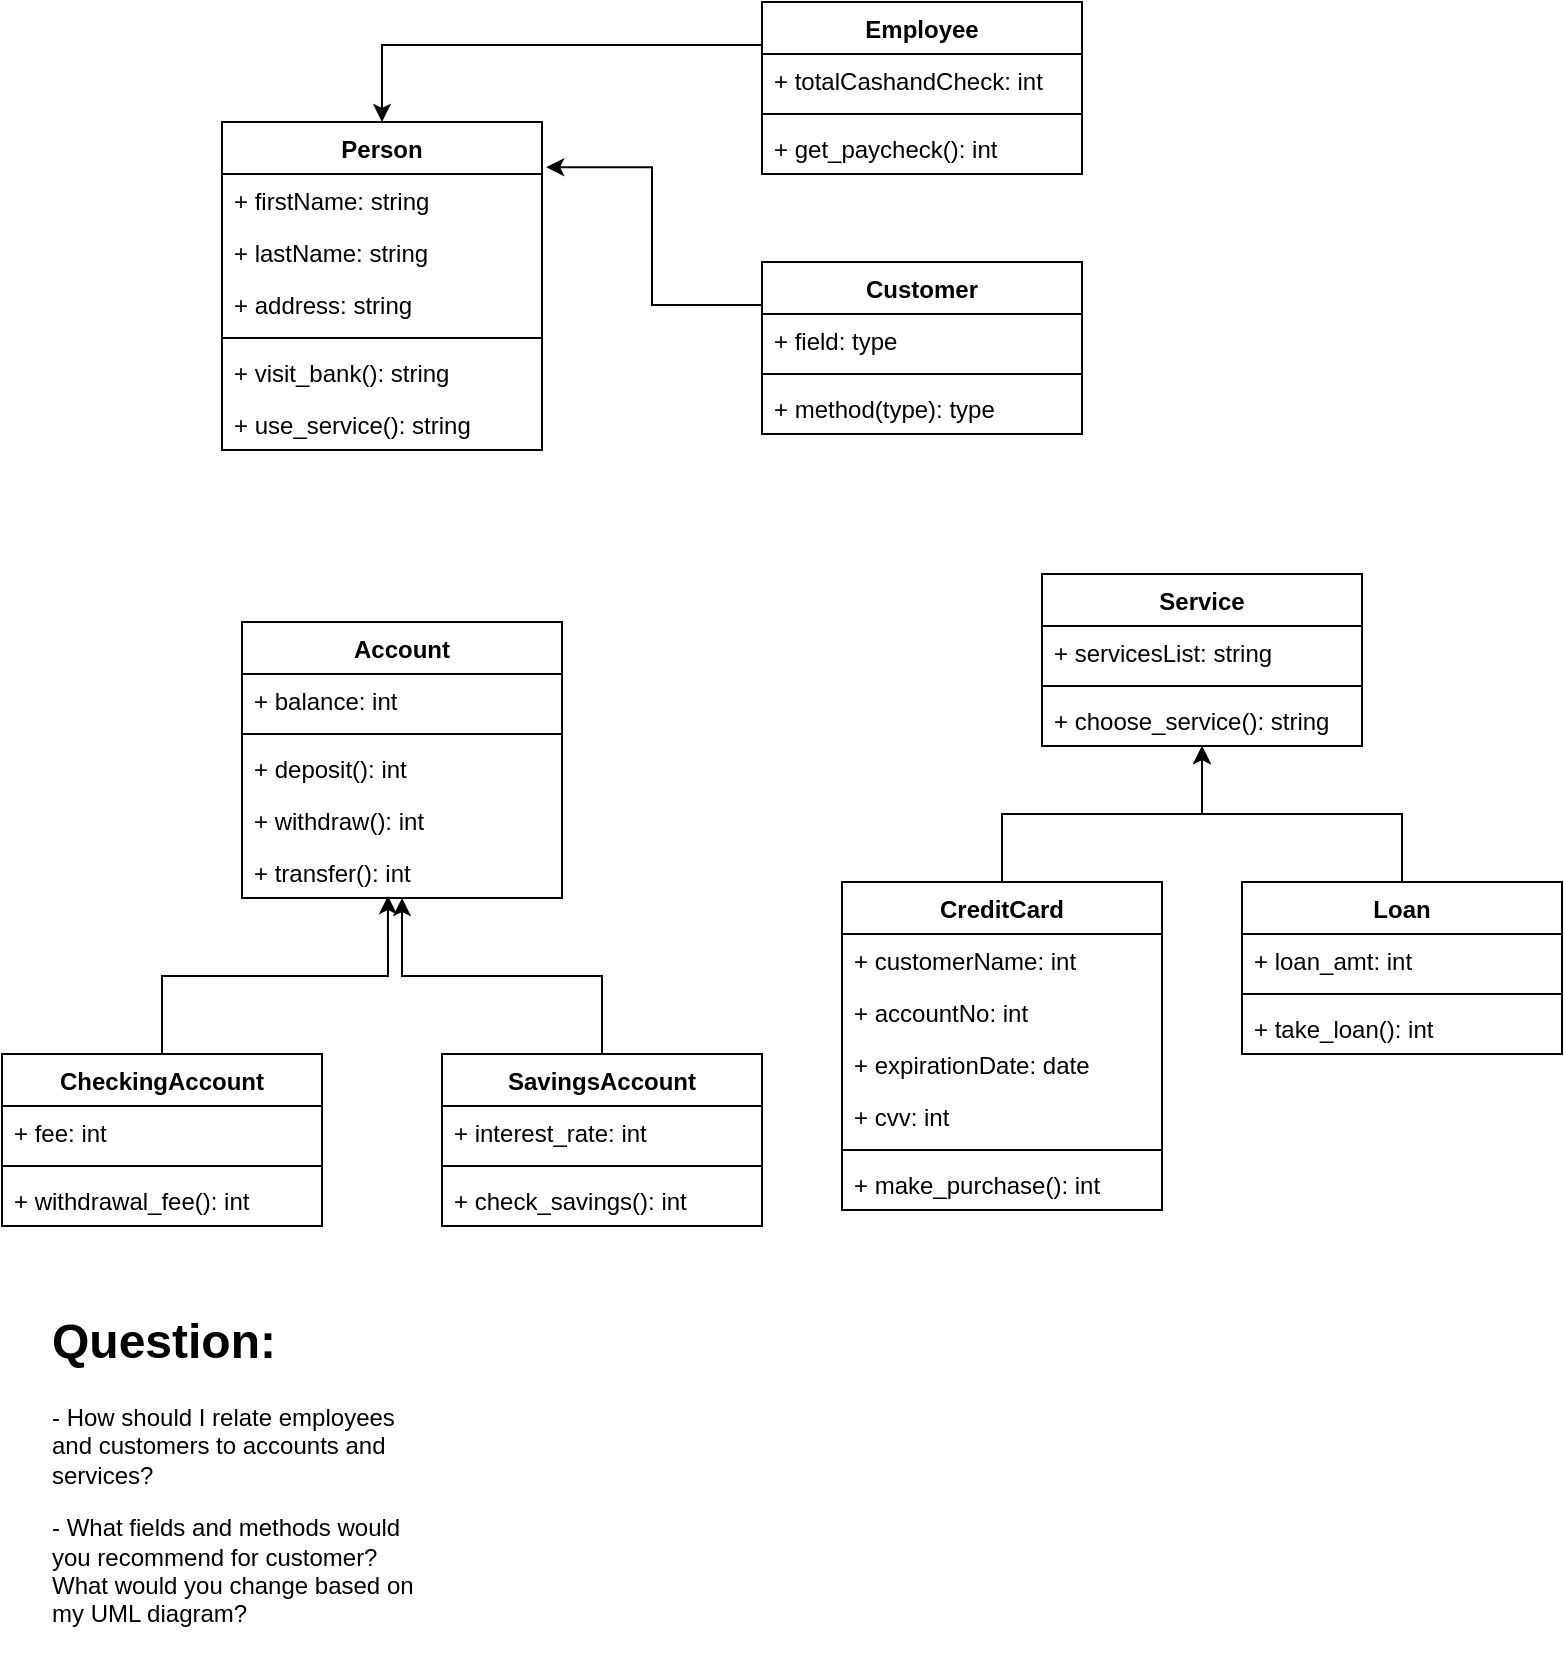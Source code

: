 <mxfile version="14.3.0" type="github">
  <diagram id="C5RBs43oDa-KdzZeNtuy" name="Page-1">
    <mxGraphModel dx="1538" dy="882" grid="1" gridSize="10" guides="1" tooltips="1" connect="1" arrows="1" fold="1" page="1" pageScale="1" pageWidth="827" pageHeight="1169" math="0" shadow="0">
      <root>
        <mxCell id="WIyWlLk6GJQsqaUBKTNV-0" />
        <mxCell id="WIyWlLk6GJQsqaUBKTNV-1" parent="WIyWlLk6GJQsqaUBKTNV-0" />
        <mxCell id="fjOe6njY4efjG8A42Cp5-0" value="Person" style="swimlane;fontStyle=1;align=center;verticalAlign=top;childLayout=stackLayout;horizontal=1;startSize=26;horizontalStack=0;resizeParent=1;resizeParentMax=0;resizeLast=0;collapsible=1;marginBottom=0;" vertex="1" parent="WIyWlLk6GJQsqaUBKTNV-1">
          <mxGeometry x="130" y="90" width="160" height="164" as="geometry" />
        </mxCell>
        <mxCell id="fjOe6njY4efjG8A42Cp5-12" value="+ firstName: string" style="text;strokeColor=none;fillColor=none;align=left;verticalAlign=top;spacingLeft=4;spacingRight=4;overflow=hidden;rotatable=0;points=[[0,0.5],[1,0.5]];portConstraint=eastwest;" vertex="1" parent="fjOe6njY4efjG8A42Cp5-0">
          <mxGeometry y="26" width="160" height="26" as="geometry" />
        </mxCell>
        <mxCell id="fjOe6njY4efjG8A42Cp5-13" value="+ lastName: string" style="text;strokeColor=none;fillColor=none;align=left;verticalAlign=top;spacingLeft=4;spacingRight=4;overflow=hidden;rotatable=0;points=[[0,0.5],[1,0.5]];portConstraint=eastwest;" vertex="1" parent="fjOe6njY4efjG8A42Cp5-0">
          <mxGeometry y="52" width="160" height="26" as="geometry" />
        </mxCell>
        <mxCell id="fjOe6njY4efjG8A42Cp5-1" value="+ address: string" style="text;strokeColor=none;fillColor=none;align=left;verticalAlign=top;spacingLeft=4;spacingRight=4;overflow=hidden;rotatable=0;points=[[0,0.5],[1,0.5]];portConstraint=eastwest;" vertex="1" parent="fjOe6njY4efjG8A42Cp5-0">
          <mxGeometry y="78" width="160" height="26" as="geometry" />
        </mxCell>
        <mxCell id="fjOe6njY4efjG8A42Cp5-2" value="" style="line;strokeWidth=1;fillColor=none;align=left;verticalAlign=middle;spacingTop=-1;spacingLeft=3;spacingRight=3;rotatable=0;labelPosition=right;points=[];portConstraint=eastwest;" vertex="1" parent="fjOe6njY4efjG8A42Cp5-0">
          <mxGeometry y="104" width="160" height="8" as="geometry" />
        </mxCell>
        <mxCell id="fjOe6njY4efjG8A42Cp5-71" value="+ visit_bank(): string" style="text;strokeColor=none;fillColor=none;align=left;verticalAlign=top;spacingLeft=4;spacingRight=4;overflow=hidden;rotatable=0;points=[[0,0.5],[1,0.5]];portConstraint=eastwest;" vertex="1" parent="fjOe6njY4efjG8A42Cp5-0">
          <mxGeometry y="112" width="160" height="26" as="geometry" />
        </mxCell>
        <mxCell id="fjOe6njY4efjG8A42Cp5-3" value="+ use_service(): string" style="text;strokeColor=none;fillColor=none;align=left;verticalAlign=top;spacingLeft=4;spacingRight=4;overflow=hidden;rotatable=0;points=[[0,0.5],[1,0.5]];portConstraint=eastwest;" vertex="1" parent="fjOe6njY4efjG8A42Cp5-0">
          <mxGeometry y="138" width="160" height="26" as="geometry" />
        </mxCell>
        <mxCell id="fjOe6njY4efjG8A42Cp5-63" style="edgeStyle=orthogonalEdgeStyle;rounded=0;orthogonalLoop=1;jettySize=auto;html=1;exitX=0;exitY=0.25;exitDx=0;exitDy=0;entryX=0.5;entryY=0;entryDx=0;entryDy=0;" edge="1" parent="WIyWlLk6GJQsqaUBKTNV-1" source="fjOe6njY4efjG8A42Cp5-4" target="fjOe6njY4efjG8A42Cp5-0">
          <mxGeometry relative="1" as="geometry" />
        </mxCell>
        <mxCell id="fjOe6njY4efjG8A42Cp5-4" value="Employee" style="swimlane;fontStyle=1;align=center;verticalAlign=top;childLayout=stackLayout;horizontal=1;startSize=26;horizontalStack=0;resizeParent=1;resizeParentMax=0;resizeLast=0;collapsible=1;marginBottom=0;" vertex="1" parent="WIyWlLk6GJQsqaUBKTNV-1">
          <mxGeometry x="400" y="30" width="160" height="86" as="geometry" />
        </mxCell>
        <mxCell id="fjOe6njY4efjG8A42Cp5-5" value="+ totalCashandCheck: int" style="text;strokeColor=none;fillColor=none;align=left;verticalAlign=top;spacingLeft=4;spacingRight=4;overflow=hidden;rotatable=0;points=[[0,0.5],[1,0.5]];portConstraint=eastwest;" vertex="1" parent="fjOe6njY4efjG8A42Cp5-4">
          <mxGeometry y="26" width="160" height="26" as="geometry" />
        </mxCell>
        <mxCell id="fjOe6njY4efjG8A42Cp5-6" value="" style="line;strokeWidth=1;fillColor=none;align=left;verticalAlign=middle;spacingTop=-1;spacingLeft=3;spacingRight=3;rotatable=0;labelPosition=right;points=[];portConstraint=eastwest;" vertex="1" parent="fjOe6njY4efjG8A42Cp5-4">
          <mxGeometry y="52" width="160" height="8" as="geometry" />
        </mxCell>
        <mxCell id="fjOe6njY4efjG8A42Cp5-7" value="+ get_paycheck(): int" style="text;strokeColor=none;fillColor=none;align=left;verticalAlign=top;spacingLeft=4;spacingRight=4;overflow=hidden;rotatable=0;points=[[0,0.5],[1,0.5]];portConstraint=eastwest;" vertex="1" parent="fjOe6njY4efjG8A42Cp5-4">
          <mxGeometry y="60" width="160" height="26" as="geometry" />
        </mxCell>
        <mxCell id="fjOe6njY4efjG8A42Cp5-64" style="edgeStyle=orthogonalEdgeStyle;rounded=0;orthogonalLoop=1;jettySize=auto;html=1;exitX=0;exitY=0.25;exitDx=0;exitDy=0;entryX=1.013;entryY=0.138;entryDx=0;entryDy=0;entryPerimeter=0;" edge="1" parent="WIyWlLk6GJQsqaUBKTNV-1" source="fjOe6njY4efjG8A42Cp5-8" target="fjOe6njY4efjG8A42Cp5-0">
          <mxGeometry relative="1" as="geometry" />
        </mxCell>
        <mxCell id="fjOe6njY4efjG8A42Cp5-8" value="Customer" style="swimlane;fontStyle=1;align=center;verticalAlign=top;childLayout=stackLayout;horizontal=1;startSize=26;horizontalStack=0;resizeParent=1;resizeParentMax=0;resizeLast=0;collapsible=1;marginBottom=0;" vertex="1" parent="WIyWlLk6GJQsqaUBKTNV-1">
          <mxGeometry x="400" y="160" width="160" height="86" as="geometry" />
        </mxCell>
        <mxCell id="fjOe6njY4efjG8A42Cp5-9" value="+ field: type" style="text;strokeColor=none;fillColor=none;align=left;verticalAlign=top;spacingLeft=4;spacingRight=4;overflow=hidden;rotatable=0;points=[[0,0.5],[1,0.5]];portConstraint=eastwest;" vertex="1" parent="fjOe6njY4efjG8A42Cp5-8">
          <mxGeometry y="26" width="160" height="26" as="geometry" />
        </mxCell>
        <mxCell id="fjOe6njY4efjG8A42Cp5-10" value="" style="line;strokeWidth=1;fillColor=none;align=left;verticalAlign=middle;spacingTop=-1;spacingLeft=3;spacingRight=3;rotatable=0;labelPosition=right;points=[];portConstraint=eastwest;" vertex="1" parent="fjOe6njY4efjG8A42Cp5-8">
          <mxGeometry y="52" width="160" height="8" as="geometry" />
        </mxCell>
        <mxCell id="fjOe6njY4efjG8A42Cp5-11" value="+ method(type): type" style="text;strokeColor=none;fillColor=none;align=left;verticalAlign=top;spacingLeft=4;spacingRight=4;overflow=hidden;rotatable=0;points=[[0,0.5],[1,0.5]];portConstraint=eastwest;" vertex="1" parent="fjOe6njY4efjG8A42Cp5-8">
          <mxGeometry y="60" width="160" height="26" as="geometry" />
        </mxCell>
        <mxCell id="fjOe6njY4efjG8A42Cp5-17" value="Service" style="swimlane;fontStyle=1;align=center;verticalAlign=top;childLayout=stackLayout;horizontal=1;startSize=26;horizontalStack=0;resizeParent=1;resizeParentMax=0;resizeLast=0;collapsible=1;marginBottom=0;" vertex="1" parent="WIyWlLk6GJQsqaUBKTNV-1">
          <mxGeometry x="540" y="316" width="160" height="86" as="geometry" />
        </mxCell>
        <mxCell id="fjOe6njY4efjG8A42Cp5-18" value="+ servicesList: string" style="text;strokeColor=none;fillColor=none;align=left;verticalAlign=top;spacingLeft=4;spacingRight=4;overflow=hidden;rotatable=0;points=[[0,0.5],[1,0.5]];portConstraint=eastwest;" vertex="1" parent="fjOe6njY4efjG8A42Cp5-17">
          <mxGeometry y="26" width="160" height="26" as="geometry" />
        </mxCell>
        <mxCell id="fjOe6njY4efjG8A42Cp5-19" value="" style="line;strokeWidth=1;fillColor=none;align=left;verticalAlign=middle;spacingTop=-1;spacingLeft=3;spacingRight=3;rotatable=0;labelPosition=right;points=[];portConstraint=eastwest;" vertex="1" parent="fjOe6njY4efjG8A42Cp5-17">
          <mxGeometry y="52" width="160" height="8" as="geometry" />
        </mxCell>
        <mxCell id="fjOe6njY4efjG8A42Cp5-20" value="+ choose_service(): string" style="text;strokeColor=none;fillColor=none;align=left;verticalAlign=top;spacingLeft=4;spacingRight=4;overflow=hidden;rotatable=0;points=[[0,0.5],[1,0.5]];portConstraint=eastwest;" vertex="1" parent="fjOe6njY4efjG8A42Cp5-17">
          <mxGeometry y="60" width="160" height="26" as="geometry" />
        </mxCell>
        <mxCell id="fjOe6njY4efjG8A42Cp5-30" style="edgeStyle=orthogonalEdgeStyle;rounded=0;orthogonalLoop=1;jettySize=auto;html=1;" edge="1" parent="WIyWlLk6GJQsqaUBKTNV-1" source="fjOe6njY4efjG8A42Cp5-21" target="fjOe6njY4efjG8A42Cp5-17">
          <mxGeometry relative="1" as="geometry" />
        </mxCell>
        <mxCell id="fjOe6njY4efjG8A42Cp5-21" value="CreditCard" style="swimlane;fontStyle=1;align=center;verticalAlign=top;childLayout=stackLayout;horizontal=1;startSize=26;horizontalStack=0;resizeParent=1;resizeParentMax=0;resizeLast=0;collapsible=1;marginBottom=0;" vertex="1" parent="WIyWlLk6GJQsqaUBKTNV-1">
          <mxGeometry x="440" y="470" width="160" height="164" as="geometry" />
        </mxCell>
        <mxCell id="fjOe6njY4efjG8A42Cp5-60" value="+ customerName: int" style="text;strokeColor=none;fillColor=none;align=left;verticalAlign=top;spacingLeft=4;spacingRight=4;overflow=hidden;rotatable=0;points=[[0,0.5],[1,0.5]];portConstraint=eastwest;" vertex="1" parent="fjOe6njY4efjG8A42Cp5-21">
          <mxGeometry y="26" width="160" height="26" as="geometry" />
        </mxCell>
        <mxCell id="fjOe6njY4efjG8A42Cp5-69" value="+ accountNo: int" style="text;strokeColor=none;fillColor=none;align=left;verticalAlign=top;spacingLeft=4;spacingRight=4;overflow=hidden;rotatable=0;points=[[0,0.5],[1,0.5]];portConstraint=eastwest;" vertex="1" parent="fjOe6njY4efjG8A42Cp5-21">
          <mxGeometry y="52" width="160" height="26" as="geometry" />
        </mxCell>
        <mxCell id="fjOe6njY4efjG8A42Cp5-70" value="+ expirationDate: date" style="text;strokeColor=none;fillColor=none;align=left;verticalAlign=top;spacingLeft=4;spacingRight=4;overflow=hidden;rotatable=0;points=[[0,0.5],[1,0.5]];portConstraint=eastwest;" vertex="1" parent="fjOe6njY4efjG8A42Cp5-21">
          <mxGeometry y="78" width="160" height="26" as="geometry" />
        </mxCell>
        <mxCell id="fjOe6njY4efjG8A42Cp5-22" value="+ cvv: int" style="text;strokeColor=none;fillColor=none;align=left;verticalAlign=top;spacingLeft=4;spacingRight=4;overflow=hidden;rotatable=0;points=[[0,0.5],[1,0.5]];portConstraint=eastwest;" vertex="1" parent="fjOe6njY4efjG8A42Cp5-21">
          <mxGeometry y="104" width="160" height="26" as="geometry" />
        </mxCell>
        <mxCell id="fjOe6njY4efjG8A42Cp5-23" value="" style="line;strokeWidth=1;fillColor=none;align=left;verticalAlign=middle;spacingTop=-1;spacingLeft=3;spacingRight=3;rotatable=0;labelPosition=right;points=[];portConstraint=eastwest;" vertex="1" parent="fjOe6njY4efjG8A42Cp5-21">
          <mxGeometry y="130" width="160" height="8" as="geometry" />
        </mxCell>
        <mxCell id="fjOe6njY4efjG8A42Cp5-24" value="+ make_purchase(): int" style="text;strokeColor=none;fillColor=none;align=left;verticalAlign=top;spacingLeft=4;spacingRight=4;overflow=hidden;rotatable=0;points=[[0,0.5],[1,0.5]];portConstraint=eastwest;" vertex="1" parent="fjOe6njY4efjG8A42Cp5-21">
          <mxGeometry y="138" width="160" height="26" as="geometry" />
        </mxCell>
        <mxCell id="fjOe6njY4efjG8A42Cp5-31" style="edgeStyle=orthogonalEdgeStyle;rounded=0;orthogonalLoop=1;jettySize=auto;html=1;exitX=0.5;exitY=0;exitDx=0;exitDy=0;" edge="1" parent="WIyWlLk6GJQsqaUBKTNV-1" source="fjOe6njY4efjG8A42Cp5-25" target="fjOe6njY4efjG8A42Cp5-17">
          <mxGeometry relative="1" as="geometry" />
        </mxCell>
        <mxCell id="fjOe6njY4efjG8A42Cp5-25" value="Loan" style="swimlane;fontStyle=1;align=center;verticalAlign=top;childLayout=stackLayout;horizontal=1;startSize=26;horizontalStack=0;resizeParent=1;resizeParentMax=0;resizeLast=0;collapsible=1;marginBottom=0;" vertex="1" parent="WIyWlLk6GJQsqaUBKTNV-1">
          <mxGeometry x="640" y="470" width="160" height="86" as="geometry" />
        </mxCell>
        <mxCell id="fjOe6njY4efjG8A42Cp5-26" value="+ loan_amt: int" style="text;strokeColor=none;fillColor=none;align=left;verticalAlign=top;spacingLeft=4;spacingRight=4;overflow=hidden;rotatable=0;points=[[0,0.5],[1,0.5]];portConstraint=eastwest;" vertex="1" parent="fjOe6njY4efjG8A42Cp5-25">
          <mxGeometry y="26" width="160" height="26" as="geometry" />
        </mxCell>
        <mxCell id="fjOe6njY4efjG8A42Cp5-27" value="" style="line;strokeWidth=1;fillColor=none;align=left;verticalAlign=middle;spacingTop=-1;spacingLeft=3;spacingRight=3;rotatable=0;labelPosition=right;points=[];portConstraint=eastwest;" vertex="1" parent="fjOe6njY4efjG8A42Cp5-25">
          <mxGeometry y="52" width="160" height="8" as="geometry" />
        </mxCell>
        <mxCell id="fjOe6njY4efjG8A42Cp5-28" value="+ take_loan(): int" style="text;strokeColor=none;fillColor=none;align=left;verticalAlign=top;spacingLeft=4;spacingRight=4;overflow=hidden;rotatable=0;points=[[0,0.5],[1,0.5]];portConstraint=eastwest;" vertex="1" parent="fjOe6njY4efjG8A42Cp5-25">
          <mxGeometry y="60" width="160" height="26" as="geometry" />
        </mxCell>
        <mxCell id="fjOe6njY4efjG8A42Cp5-33" value="Account" style="swimlane;fontStyle=1;align=center;verticalAlign=top;childLayout=stackLayout;horizontal=1;startSize=26;horizontalStack=0;resizeParent=1;resizeParentMax=0;resizeLast=0;collapsible=1;marginBottom=0;" vertex="1" parent="WIyWlLk6GJQsqaUBKTNV-1">
          <mxGeometry x="140" y="340" width="160" height="138" as="geometry" />
        </mxCell>
        <mxCell id="fjOe6njY4efjG8A42Cp5-34" value="+ balance: int" style="text;strokeColor=none;fillColor=none;align=left;verticalAlign=top;spacingLeft=4;spacingRight=4;overflow=hidden;rotatable=0;points=[[0,0.5],[1,0.5]];portConstraint=eastwest;" vertex="1" parent="fjOe6njY4efjG8A42Cp5-33">
          <mxGeometry y="26" width="160" height="26" as="geometry" />
        </mxCell>
        <mxCell id="fjOe6njY4efjG8A42Cp5-35" value="" style="line;strokeWidth=1;fillColor=none;align=left;verticalAlign=middle;spacingTop=-1;spacingLeft=3;spacingRight=3;rotatable=0;labelPosition=right;points=[];portConstraint=eastwest;" vertex="1" parent="fjOe6njY4efjG8A42Cp5-33">
          <mxGeometry y="52" width="160" height="8" as="geometry" />
        </mxCell>
        <mxCell id="fjOe6njY4efjG8A42Cp5-59" value="+ deposit(): int" style="text;strokeColor=none;fillColor=none;align=left;verticalAlign=top;spacingLeft=4;spacingRight=4;overflow=hidden;rotatable=0;points=[[0,0.5],[1,0.5]];portConstraint=eastwest;" vertex="1" parent="fjOe6njY4efjG8A42Cp5-33">
          <mxGeometry y="60" width="160" height="26" as="geometry" />
        </mxCell>
        <mxCell id="fjOe6njY4efjG8A42Cp5-58" value="+ withdraw(): int" style="text;strokeColor=none;fillColor=none;align=left;verticalAlign=top;spacingLeft=4;spacingRight=4;overflow=hidden;rotatable=0;points=[[0,0.5],[1,0.5]];portConstraint=eastwest;" vertex="1" parent="fjOe6njY4efjG8A42Cp5-33">
          <mxGeometry y="86" width="160" height="26" as="geometry" />
        </mxCell>
        <mxCell id="fjOe6njY4efjG8A42Cp5-36" value="+ transfer(): int" style="text;strokeColor=none;fillColor=none;align=left;verticalAlign=top;spacingLeft=4;spacingRight=4;overflow=hidden;rotatable=0;points=[[0,0.5],[1,0.5]];portConstraint=eastwest;" vertex="1" parent="fjOe6njY4efjG8A42Cp5-33">
          <mxGeometry y="112" width="160" height="26" as="geometry" />
        </mxCell>
        <mxCell id="fjOe6njY4efjG8A42Cp5-46" style="edgeStyle=orthogonalEdgeStyle;rounded=0;orthogonalLoop=1;jettySize=auto;html=1;exitX=0.5;exitY=0;exitDx=0;exitDy=0;entryX=0.456;entryY=0.962;entryDx=0;entryDy=0;entryPerimeter=0;" edge="1" parent="WIyWlLk6GJQsqaUBKTNV-1" source="fjOe6njY4efjG8A42Cp5-37" target="fjOe6njY4efjG8A42Cp5-36">
          <mxGeometry relative="1" as="geometry" />
        </mxCell>
        <mxCell id="fjOe6njY4efjG8A42Cp5-37" value="CheckingAccount" style="swimlane;fontStyle=1;align=center;verticalAlign=top;childLayout=stackLayout;horizontal=1;startSize=26;horizontalStack=0;resizeParent=1;resizeParentMax=0;resizeLast=0;collapsible=1;marginBottom=0;" vertex="1" parent="WIyWlLk6GJQsqaUBKTNV-1">
          <mxGeometry x="20" y="556" width="160" height="86" as="geometry" />
        </mxCell>
        <mxCell id="fjOe6njY4efjG8A42Cp5-38" value="+ fee: int" style="text;strokeColor=none;fillColor=none;align=left;verticalAlign=top;spacingLeft=4;spacingRight=4;overflow=hidden;rotatable=0;points=[[0,0.5],[1,0.5]];portConstraint=eastwest;" vertex="1" parent="fjOe6njY4efjG8A42Cp5-37">
          <mxGeometry y="26" width="160" height="26" as="geometry" />
        </mxCell>
        <mxCell id="fjOe6njY4efjG8A42Cp5-39" value="" style="line;strokeWidth=1;fillColor=none;align=left;verticalAlign=middle;spacingTop=-1;spacingLeft=3;spacingRight=3;rotatable=0;labelPosition=right;points=[];portConstraint=eastwest;" vertex="1" parent="fjOe6njY4efjG8A42Cp5-37">
          <mxGeometry y="52" width="160" height="8" as="geometry" />
        </mxCell>
        <mxCell id="fjOe6njY4efjG8A42Cp5-40" value="+ withdrawal_fee(): int" style="text;strokeColor=none;fillColor=none;align=left;verticalAlign=top;spacingLeft=4;spacingRight=4;overflow=hidden;rotatable=0;points=[[0,0.5],[1,0.5]];portConstraint=eastwest;" vertex="1" parent="fjOe6njY4efjG8A42Cp5-37">
          <mxGeometry y="60" width="160" height="26" as="geometry" />
        </mxCell>
        <mxCell id="fjOe6njY4efjG8A42Cp5-48" style="edgeStyle=orthogonalEdgeStyle;rounded=0;orthogonalLoop=1;jettySize=auto;html=1;exitX=0.5;exitY=0;exitDx=0;exitDy=0;" edge="1" parent="WIyWlLk6GJQsqaUBKTNV-1" source="fjOe6njY4efjG8A42Cp5-41" target="fjOe6njY4efjG8A42Cp5-33">
          <mxGeometry relative="1" as="geometry" />
        </mxCell>
        <mxCell id="fjOe6njY4efjG8A42Cp5-41" value="SavingsAccount" style="swimlane;fontStyle=1;align=center;verticalAlign=top;childLayout=stackLayout;horizontal=1;startSize=26;horizontalStack=0;resizeParent=1;resizeParentMax=0;resizeLast=0;collapsible=1;marginBottom=0;" vertex="1" parent="WIyWlLk6GJQsqaUBKTNV-1">
          <mxGeometry x="240" y="556" width="160" height="86" as="geometry" />
        </mxCell>
        <mxCell id="fjOe6njY4efjG8A42Cp5-42" value="+ interest_rate: int" style="text;strokeColor=none;fillColor=none;align=left;verticalAlign=top;spacingLeft=4;spacingRight=4;overflow=hidden;rotatable=0;points=[[0,0.5],[1,0.5]];portConstraint=eastwest;" vertex="1" parent="fjOe6njY4efjG8A42Cp5-41">
          <mxGeometry y="26" width="160" height="26" as="geometry" />
        </mxCell>
        <mxCell id="fjOe6njY4efjG8A42Cp5-43" value="" style="line;strokeWidth=1;fillColor=none;align=left;verticalAlign=middle;spacingTop=-1;spacingLeft=3;spacingRight=3;rotatable=0;labelPosition=right;points=[];portConstraint=eastwest;" vertex="1" parent="fjOe6njY4efjG8A42Cp5-41">
          <mxGeometry y="52" width="160" height="8" as="geometry" />
        </mxCell>
        <mxCell id="fjOe6njY4efjG8A42Cp5-44" value="+ check_savings(): int" style="text;strokeColor=none;fillColor=none;align=left;verticalAlign=top;spacingLeft=4;spacingRight=4;overflow=hidden;rotatable=0;points=[[0,0.5],[1,0.5]];portConstraint=eastwest;" vertex="1" parent="fjOe6njY4efjG8A42Cp5-41">
          <mxGeometry y="60" width="160" height="26" as="geometry" />
        </mxCell>
        <mxCell id="fjOe6njY4efjG8A42Cp5-66" value="&lt;h1&gt;Question:&lt;/h1&gt;&lt;p&gt;- How should I relate employees and customers to accounts and services?&lt;/p&gt;&lt;p&gt;- What fields and methods would you recommend for customer? What would you change based on my UML diagram?&lt;/p&gt;" style="text;html=1;strokeColor=none;fillColor=none;spacing=5;spacingTop=-20;whiteSpace=wrap;overflow=hidden;rounded=0;" vertex="1" parent="WIyWlLk6GJQsqaUBKTNV-1">
          <mxGeometry x="40" y="680" width="190" height="180" as="geometry" />
        </mxCell>
      </root>
    </mxGraphModel>
  </diagram>
</mxfile>
